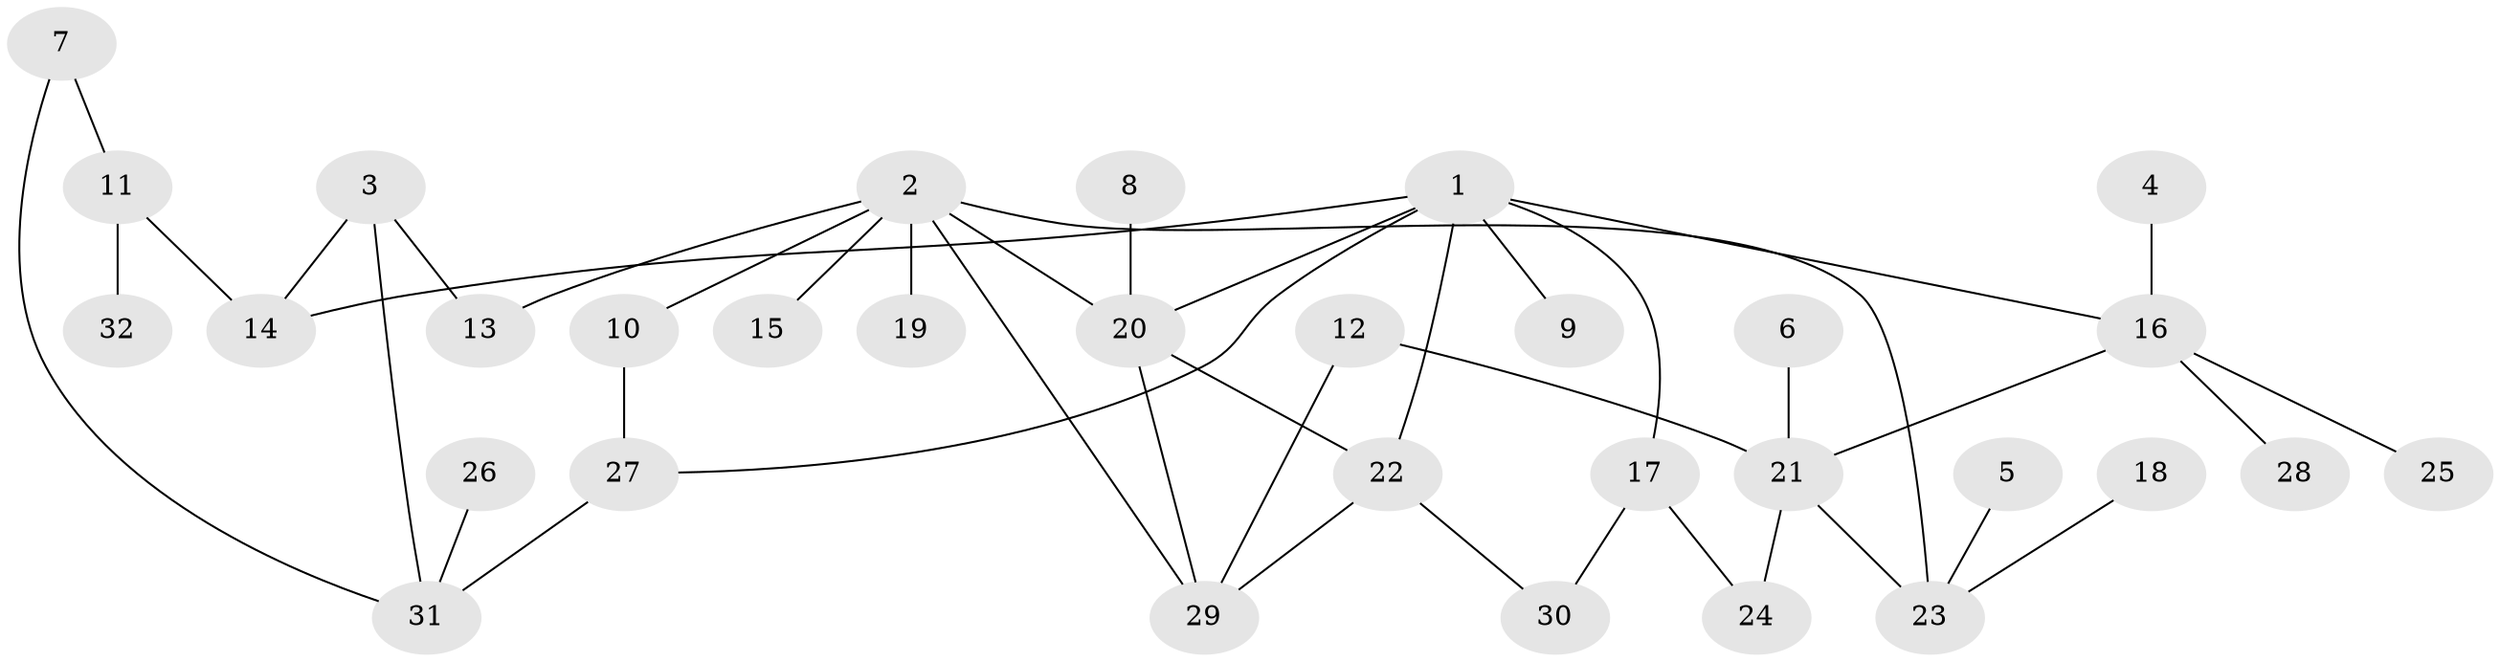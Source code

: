 // original degree distribution, {6: 0.047619047619047616, 2: 0.3492063492063492, 3: 0.1746031746031746, 4: 0.06349206349206349, 5: 0.047619047619047616, 1: 0.31746031746031744}
// Generated by graph-tools (version 1.1) at 2025/25/03/09/25 03:25:34]
// undirected, 32 vertices, 42 edges
graph export_dot {
graph [start="1"]
  node [color=gray90,style=filled];
  1;
  2;
  3;
  4;
  5;
  6;
  7;
  8;
  9;
  10;
  11;
  12;
  13;
  14;
  15;
  16;
  17;
  18;
  19;
  20;
  21;
  22;
  23;
  24;
  25;
  26;
  27;
  28;
  29;
  30;
  31;
  32;
  1 -- 9 [weight=1.0];
  1 -- 14 [weight=1.0];
  1 -- 16 [weight=1.0];
  1 -- 17 [weight=1.0];
  1 -- 20 [weight=1.0];
  1 -- 22 [weight=1.0];
  1 -- 27 [weight=1.0];
  2 -- 10 [weight=1.0];
  2 -- 13 [weight=1.0];
  2 -- 15 [weight=1.0];
  2 -- 19 [weight=1.0];
  2 -- 20 [weight=1.0];
  2 -- 23 [weight=1.0];
  2 -- 29 [weight=1.0];
  3 -- 13 [weight=1.0];
  3 -- 14 [weight=1.0];
  3 -- 31 [weight=1.0];
  4 -- 16 [weight=1.0];
  5 -- 23 [weight=1.0];
  6 -- 21 [weight=1.0];
  7 -- 11 [weight=1.0];
  7 -- 31 [weight=1.0];
  8 -- 20 [weight=1.0];
  10 -- 27 [weight=1.0];
  11 -- 14 [weight=1.0];
  11 -- 32 [weight=1.0];
  12 -- 21 [weight=1.0];
  12 -- 29 [weight=1.0];
  16 -- 21 [weight=1.0];
  16 -- 25 [weight=1.0];
  16 -- 28 [weight=1.0];
  17 -- 24 [weight=1.0];
  17 -- 30 [weight=1.0];
  18 -- 23 [weight=1.0];
  20 -- 22 [weight=1.0];
  20 -- 29 [weight=1.0];
  21 -- 23 [weight=1.0];
  21 -- 24 [weight=1.0];
  22 -- 29 [weight=1.0];
  22 -- 30 [weight=1.0];
  26 -- 31 [weight=1.0];
  27 -- 31 [weight=1.0];
}
